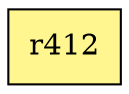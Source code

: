 digraph G {
rankdir=BT;ranksep="2.0";
"r412" [shape=record,fillcolor=khaki1,style=filled,label="{r412}"];
}